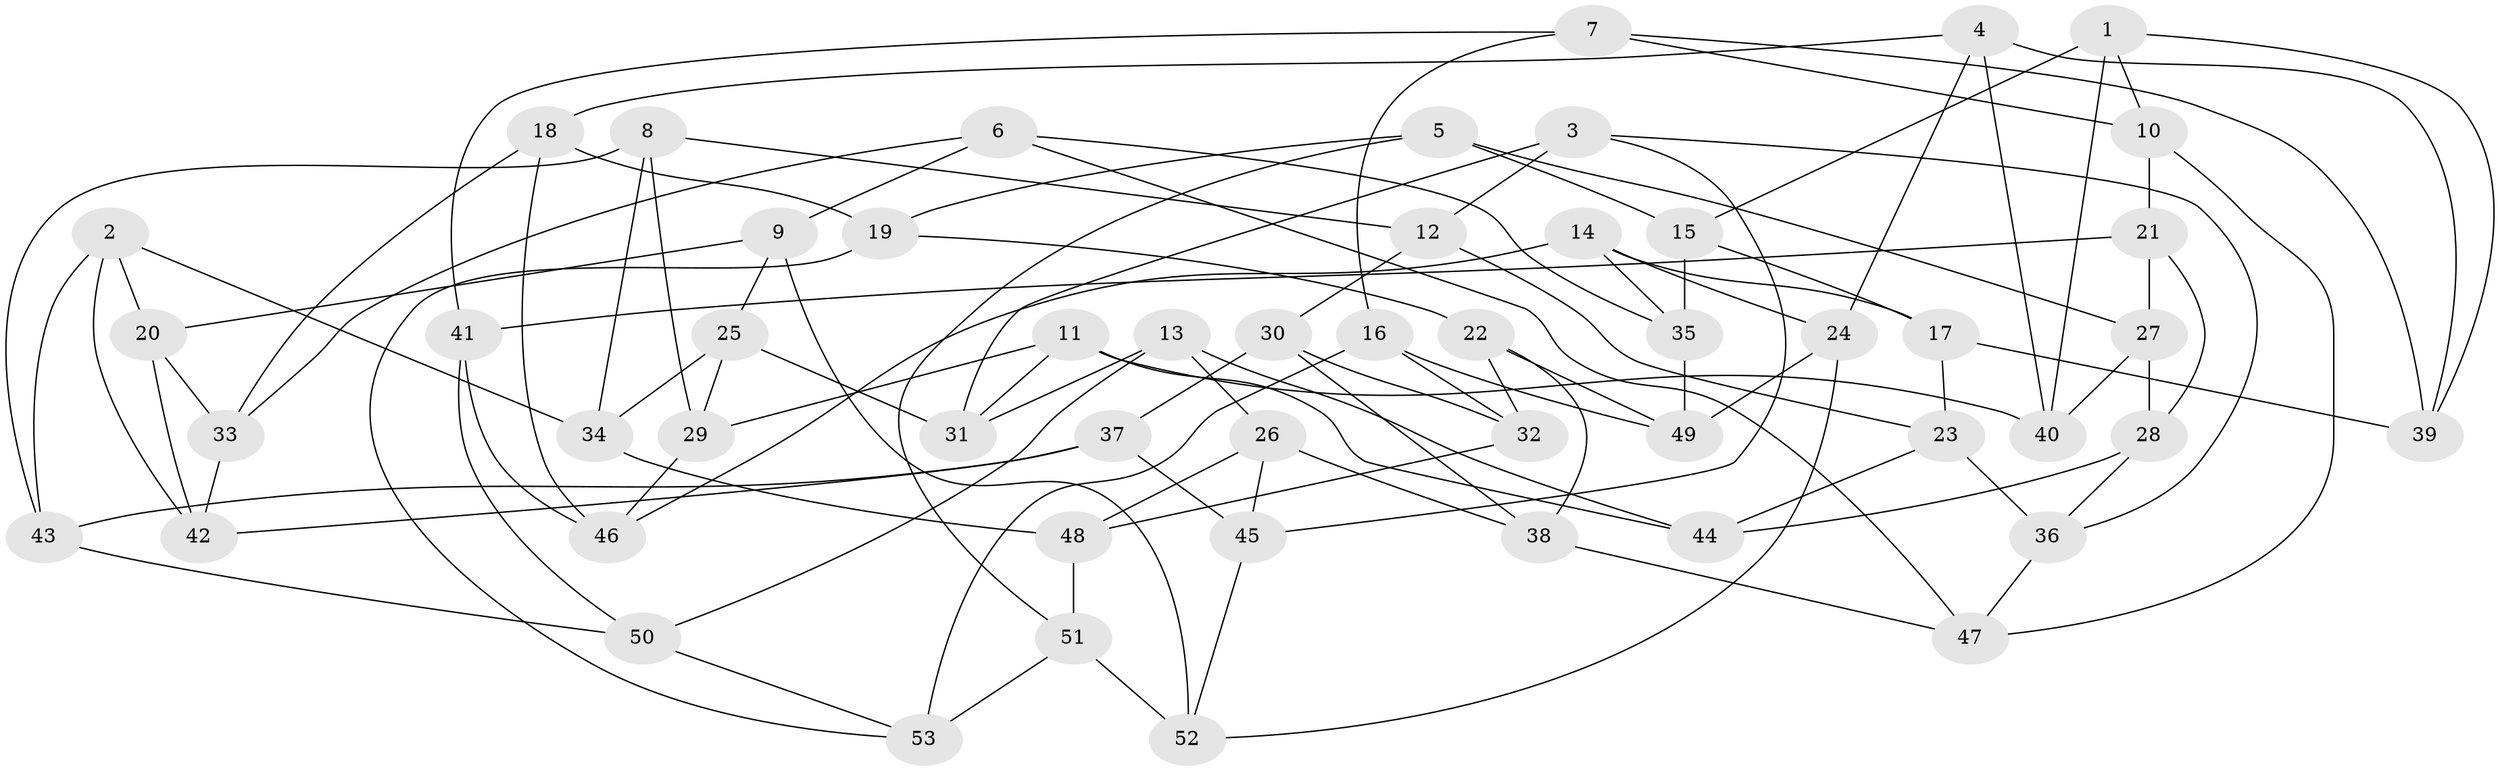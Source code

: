 // Generated by graph-tools (version 1.1) at 2025/16/03/09/25 04:16:15]
// undirected, 53 vertices, 106 edges
graph export_dot {
graph [start="1"]
  node [color=gray90,style=filled];
  1;
  2;
  3;
  4;
  5;
  6;
  7;
  8;
  9;
  10;
  11;
  12;
  13;
  14;
  15;
  16;
  17;
  18;
  19;
  20;
  21;
  22;
  23;
  24;
  25;
  26;
  27;
  28;
  29;
  30;
  31;
  32;
  33;
  34;
  35;
  36;
  37;
  38;
  39;
  40;
  41;
  42;
  43;
  44;
  45;
  46;
  47;
  48;
  49;
  50;
  51;
  52;
  53;
  1 -- 15;
  1 -- 10;
  1 -- 40;
  1 -- 39;
  2 -- 34;
  2 -- 43;
  2 -- 42;
  2 -- 20;
  3 -- 12;
  3 -- 36;
  3 -- 45;
  3 -- 31;
  4 -- 39;
  4 -- 40;
  4 -- 24;
  4 -- 18;
  5 -- 51;
  5 -- 27;
  5 -- 19;
  5 -- 15;
  6 -- 33;
  6 -- 47;
  6 -- 35;
  6 -- 9;
  7 -- 16;
  7 -- 41;
  7 -- 39;
  7 -- 10;
  8 -- 12;
  8 -- 29;
  8 -- 34;
  8 -- 43;
  9 -- 52;
  9 -- 20;
  9 -- 25;
  10 -- 21;
  10 -- 47;
  11 -- 31;
  11 -- 40;
  11 -- 29;
  11 -- 44;
  12 -- 23;
  12 -- 30;
  13 -- 50;
  13 -- 31;
  13 -- 26;
  13 -- 44;
  14 -- 17;
  14 -- 46;
  14 -- 35;
  14 -- 24;
  15 -- 17;
  15 -- 35;
  16 -- 49;
  16 -- 32;
  16 -- 53;
  17 -- 39;
  17 -- 23;
  18 -- 46;
  18 -- 33;
  18 -- 19;
  19 -- 22;
  19 -- 53;
  20 -- 33;
  20 -- 42;
  21 -- 27;
  21 -- 41;
  21 -- 28;
  22 -- 32;
  22 -- 38;
  22 -- 49;
  23 -- 44;
  23 -- 36;
  24 -- 49;
  24 -- 52;
  25 -- 29;
  25 -- 34;
  25 -- 31;
  26 -- 48;
  26 -- 38;
  26 -- 45;
  27 -- 28;
  27 -- 40;
  28 -- 36;
  28 -- 44;
  29 -- 46;
  30 -- 37;
  30 -- 32;
  30 -- 38;
  32 -- 48;
  33 -- 42;
  34 -- 48;
  35 -- 49;
  36 -- 47;
  37 -- 45;
  37 -- 42;
  37 -- 43;
  38 -- 47;
  41 -- 46;
  41 -- 50;
  43 -- 50;
  45 -- 52;
  48 -- 51;
  50 -- 53;
  51 -- 52;
  51 -- 53;
}
